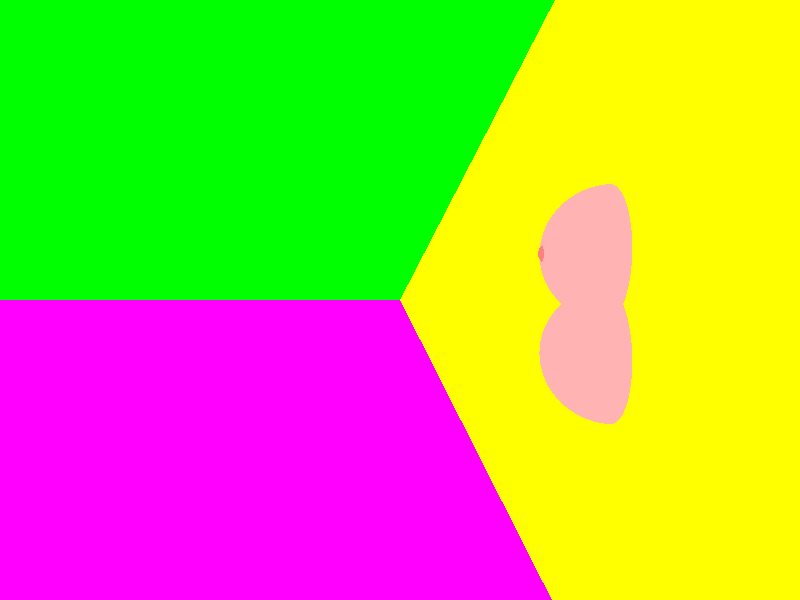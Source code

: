 camera
{
	location <10,10,510> // la position de l'observateur
	look_at <510,10,510>  // le point de vue
	//right x*image_width/image_height	// aspect ratio
	//angle 45 // l'angle de la caméra
}

light_source { <2030,510,1020>
      color rgb<1,1,1>
}

light_source { <2030,-490,1020>
      color rgb<1,1,1>
}

light_source { <2030,510,-20>
      color rgb<1,1,1>
}

light_source { <2030,-490,-20>
      color rgb<1,1,1>
}

light_source { <1530,1020,500>
      color rgb<1,1,1>
}

light_source { <2530,1020,500>
      color rgb<1,1,1>
}

light_source { <1530,-1020,500>
      color rgb<1,1,1>
}

light_source { <2530,-1020,500>
      color rgb<1,1,1>
}

light_source { <3020,-520,500>
      color rgb<1,1,1>
}

light_source { <3020,520,500>
      color rgb<1,1,1>
}

light_source { <1020,510,500>
      color rgb<1,1,1>
}

sphere { <1500,125,-10>, 170 // coord centre et rayon
         pigment { color rgb <1,0.7,0.7> }
}

sphere { <1500,-125,-10>, 170 // coord centre et rayon
         pigment { color rgb <1,0.7,0.7> }
}

sphere { <1500,125,137>, 30 // coord centre et rayon
         pigment { color rgb <1,0.5,0.5> }
}

sphere { <1500,-125,13>, 30 // coord centre et rayon
         pigment { color rgb <1,0.5,0.5> }
}


plane { <0,1,0>,  1000// coord centre et rayon
         pigment { color rgb <0,1,0> }
}

plane { <0,0,1>, 0 // coord centre et rayon
         pigment { color rgb <1,1,0> }
}

plane { <-1,0,0>, 2000// coord centre et rayon
         pigment { color rgb <0,0,1> }
}

plane { <0,-1,0>,  1000// coord centre et rayon
         pigment { color rgb <1,0,1> }
}

plane { <0,0,-1>,  1000// coord centre et rayon
         pigment { color rgb <1,0,0> }
}
